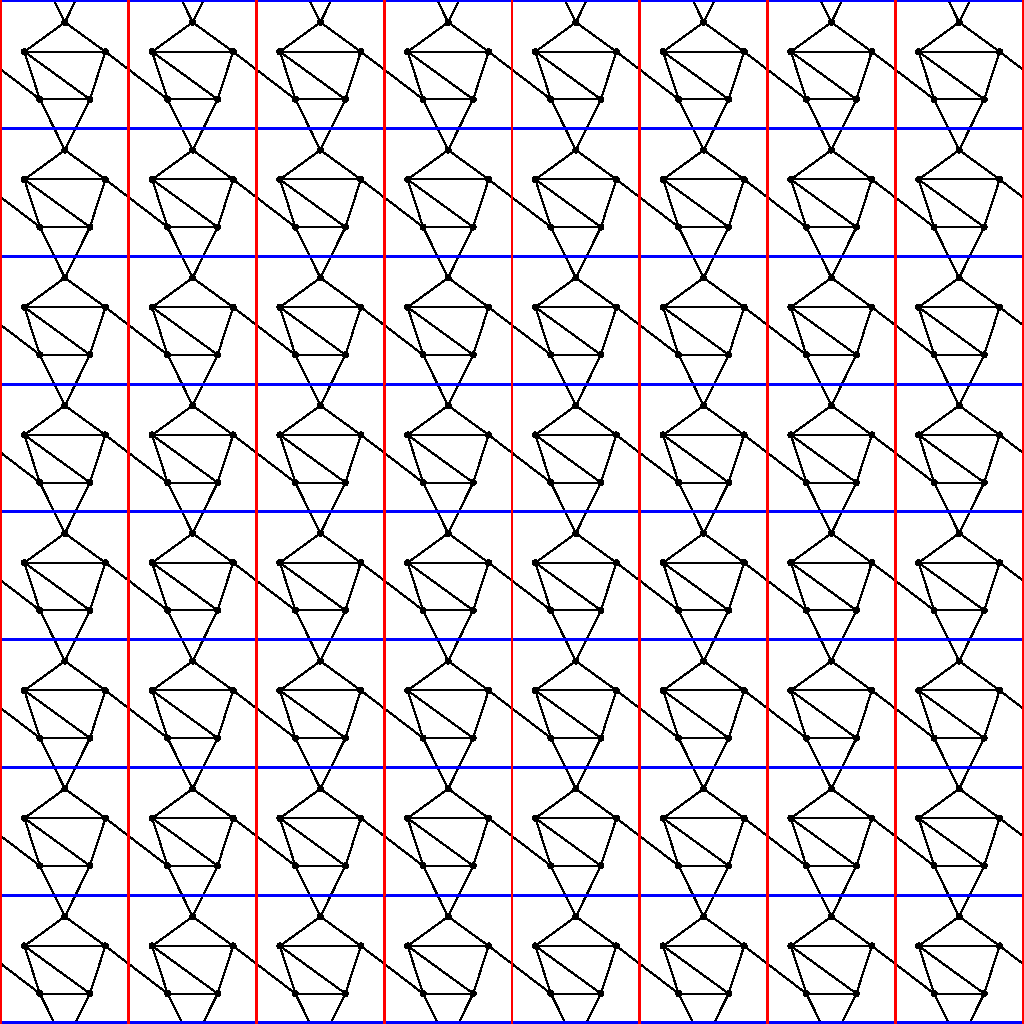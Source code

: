 /******************************************************************************
 *                                 LICENSE                                    *
 ******************************************************************************
 *  This file is part of Mathematics-and-Physics.                             *
 *                                                                            *
 *  Mathematics-and-Physics is free software: you can redistribute it and/or  *
 *  modify it under the terms of the GNU General Public License as published  *
 *  by the Free Software Foundation, either version 3 of the License, or      *
 *  (at your option) any later version.                                       *
 *                                                                            *
 *  Mathematics-and-Physics is distributed in the hope that it will be useful *
 *  but WITHOUT ANY WARRANTY; without even the implied warranty of            *
 *  MERCHANTABILITY or FITNESS FOR A PARTICULAR PURPOSE.  See the             *
 *  GNU General Public License for more details.                              *
 *                                                                            *
 *  You should have received a copy of the GNU General Public License         *
 *  along with Mathematics-and-Physics.  If not, see                          *
 *  <https://www.gnu.org/licenses/>.                                          *
 ******************************************************************************/

/*  Size of the figure.                                                       */
size(512);

/*  Array for vertices.                                                       */
pair[] V;

/*  Variables for indexing.                                                   */
int m, n;

/*  Number of points in K_5.                                                  */
int N = 5;

/*  The number of squares to draw in each axis.                               */
int number_of_squares = 8;

/*  Transform for shifting.                                                   */
transform T;

/*  Variable for the angle a point has on the circle.                         */
real theta;

/*  Value for the edge of the square.                                         */
real edge = 1.5;

/*  Variables for computing where certain lines hit the edge of the square.   */
real x0, x1, y0, dx, dy;

/*  Pairs for the square representing the torus.                              */
pair A = (-edge, -edge);
pair B = (edge, -edge);
pair C = (-edge, edge);
pair D = (edge, edge);

/*  Create the vertices on the circle.                                        */
for (n = 0; n < N; ++n)
{
    /*  Compute the angle of the current point.                               */
    theta = 2*pi*n/N + 0.5*pi/N;

    /*  And compute the position of the point.                                */
    V[n] = expi(theta);
}
/*  End of for loop computing the vertices.                                   */

dy = fabs(edge - V[1].y) + fabs(-edge - V[3].y);
dx = fabs(V[1].x - V[3].x);

x0 = V[1].x - dx * (fabs(edge - V[1].y) / dy);
x1 = V[1].x + dx * (fabs(edge - V[1].y) / dy);

dx = fabs(edge - V[0].x) + fabs(-edge - V[3].x);
dy = V[3].y - V[0].y;

y0 = V[0].y + dy * (fabs(edge - V[0].x) / dx);

for (m = 0; m < number_of_squares; ++m)
{
    for (n = 0; n < number_of_squares; ++n)
    {
        T = shift(2.0 * edge *m, 2.0 * edge * n);

        /*  Draw the edges.                                                   */
        draw(T * (V[0] -- V[1]));
        draw(T * (V[0] -- V[2]));
        draw(T * (V[1] -- V[2]));
        draw(T * (V[2] -- V[3]));
        draw(T * (V[3] -- V[4]));
        draw(T * (V[0] -- V[4]));
        draw(T * (V[2] -- V[4]));

        /*  The next edges need to wrap around the torus, Pac-Man style.      */
        draw(T * (V[1] -- (x0, edge)));
        draw(T * ((x0, -edge) -- V[3]));

        draw(T * (V[1] -- (x1, edge)));
        draw(T * ((x1, -edge) -- V[4]));

        draw(T * (V[3] -- (-edge, y0)));
        draw(T * ((edge, y0) -- V[0]));

        /*  Draw in lines to indicate the square.                             */
        draw(T * (A -- B), blue + linewidth(1.0));
        draw(T * (C -- D), blue + linewidth(1.0));
        draw(T * (A -- C), red + linewidth(1.0));
        draw(T * (B -- D), red + linewidth(1.0));

        /*  Draw a dot indicating the vertex.                                 */
        dot(T * V[0]);
        dot(T * V[1]);
        dot(T * V[2]);
        dot(T * V[3]);
        dot(T * V[4]);
    }
}
